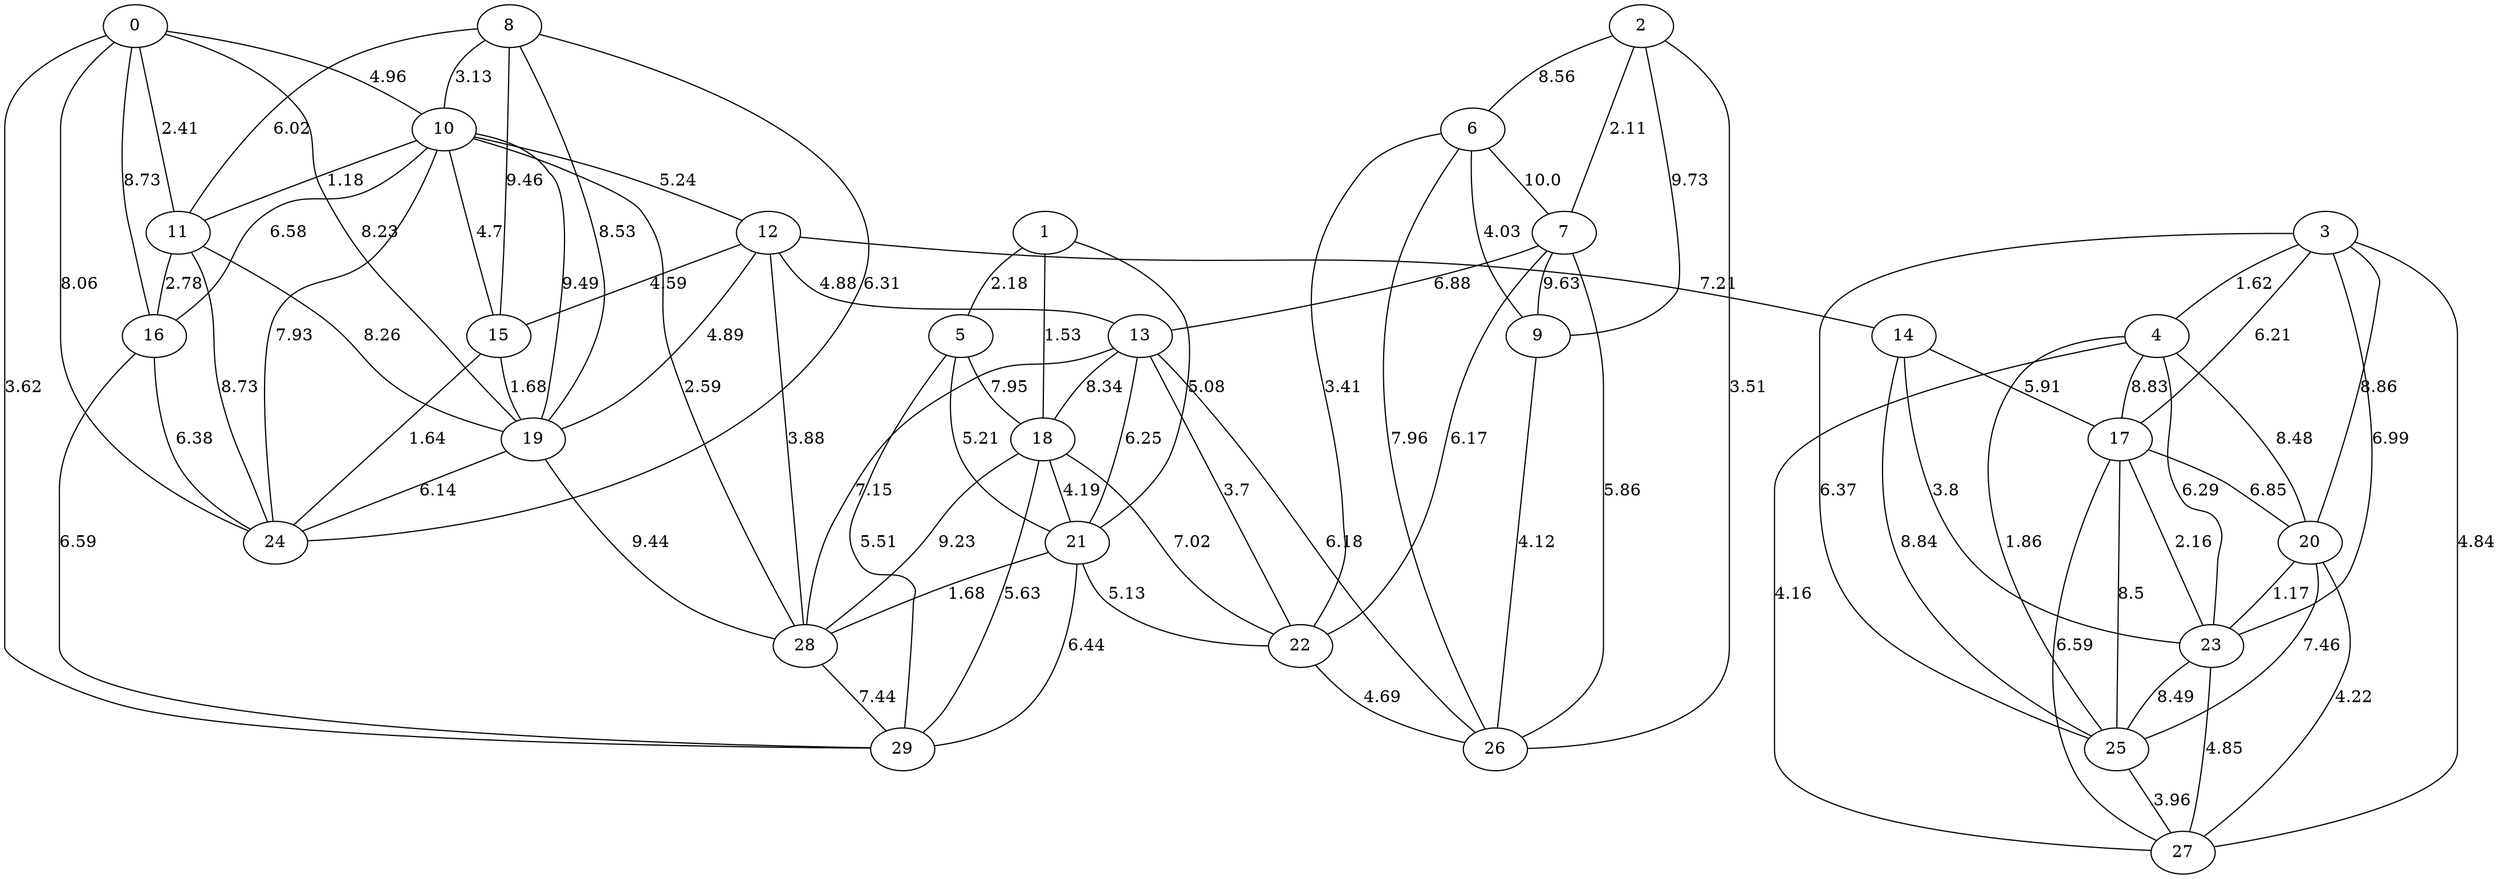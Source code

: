 graph G {
"0";
"1";
"2";
"3";
"4";
"5";
"6";
"7";
"8";
"9";
"10";
"11";
"12";
"13";
"14";
"15";
"16";
"17";
"18";
"19";
"20";
"21";
"22";
"23";
"24";
"25";
"26";
"27";
"28";
"29";
    "9" -- "26"[label="4.12", len="4.12"];
    "6" -- "9"[label="4.03", len="4.03"];
    "14" -- "17"[label="5.91", len="5.91"];
    "20" -- "25"[label="7.46", len="7.46"];
    "21" -- "28"[label="1.68", len="1.68"];
    "17" -- "20"[label="6.85", len="6.85"];
    "0" -- "10"[label="4.96", len="4.96"];
    "17" -- "25"[label="8.5", len="8.5"];
    "8" -- "24"[label="6.31", len="6.31"];
    "6" -- "7"[label="10.0", len="10.0"];
    "5" -- "18"[label="7.95", len="7.95"];
    "17" -- "23"[label="2.16", len="2.16"];
    "12" -- "28"[label="3.88", len="3.88"];
    "8" -- "15"[label="9.46", len="9.46"];
    "23" -- "25"[label="8.49", len="8.49"];
    "2" -- "6"[label="8.56", len="8.56"];
    "3" -- "23"[label="6.99", len="6.99"];
    "19" -- "24"[label="6.14", len="6.14"];
    "10" -- "24"[label="7.93", len="7.93"];
    "5" -- "21"[label="5.21", len="5.21"];
    "7" -- "22"[label="6.17", len="6.17"];
    "6" -- "26"[label="7.96", len="7.96"];
    "11" -- "16"[label="2.78", len="2.78"];
    "1" -- "21"[label="5.08", len="5.08"];
    "22" -- "26"[label="4.69", len="4.69"];
    "13" -- "26"[label="6.18", len="6.18"];
    "3" -- "17"[label="6.21", len="6.21"];
    "12" -- "13"[label="4.88", len="4.88"];
    "0" -- "24"[label="8.06", len="8.06"];
    "16" -- "29"[label="6.59", len="6.59"];
    "1" -- "5"[label="2.18", len="2.18"];
    "0" -- "11"[label="2.41", len="2.41"];
    "3" -- "27"[label="4.84", len="4.84"];
    "19" -- "28"[label="9.44", len="9.44"];
    "10" -- "19"[label="9.49", len="9.49"];
    "18" -- "21"[label="4.19", len="4.19"];
    "17" -- "27"[label="6.59", len="6.59"];
    "2" -- "7"[label="2.11", len="2.11"];
    "14" -- "25"[label="8.84", len="8.84"];
    "4" -- "17"[label="8.83", len="8.83"];
    "13" -- "22"[label="3.7", len="3.7"];
    "18" -- "22"[label="7.02", len="7.02"];
    "28" -- "29"[label="7.44", len="7.44"];
    "4" -- "27"[label="4.16", len="4.16"];
    "10" -- "15"[label="4.7", len="4.7"];
    "8" -- "19"[label="8.53", len="8.53"];
    "15" -- "19"[label="1.68", len="1.68"];
    "11" -- "19"[label="8.26", len="8.26"];
    "8" -- "10"[label="3.13", len="3.13"];
    "14" -- "23"[label="3.8", len="3.8"];
    "5" -- "29"[label="5.51", len="5.51"];
    "20" -- "27"[label="4.22", len="4.22"];
    "12" -- "14"[label="7.21", len="7.21"];
    "13" -- "28"[label="7.15", len="7.15"];
    "18" -- "28"[label="9.23", len="9.23"];
    "15" -- "24"[label="1.64", len="1.64"];
    "10" -- "16"[label="6.58", len="6.58"];
    "0" -- "19"[label="8.23", len="8.23"];
    "7" -- "13"[label="6.88", len="6.88"];
    "21" -- "29"[label="6.44", len="6.44"];
    "12" -- "19"[label="4.89", len="4.89"];
    "1" -- "18"[label="1.53", len="1.53"];
    "13" -- "18"[label="8.34", len="8.34"];
    "23" -- "27"[label="4.85", len="4.85"];
    "3" -- "4"[label="1.62", len="1.62"];
    "3" -- "25"[label="6.37", len="6.37"];
    "10" -- "11"[label="1.18", len="1.18"];
    "0" -- "16"[label="8.73", len="8.73"];
    "25" -- "27"[label="3.96", len="3.96"];
    "11" -- "24"[label="8.73", len="8.73"];
    "16" -- "24"[label="6.38", len="6.38"];
    "13" -- "21"[label="6.25", len="6.25"];
    "2" -- "26"[label="3.51", len="3.51"];
    "2" -- "9"[label="9.73", len="9.73"];
    "3" -- "20"[label="8.86", len="8.86"];
    "10" -- "12"[label="5.24", len="5.24"];
    "4" -- "23"[label="6.29", len="6.29"];
    "6" -- "22"[label="3.41", len="3.41"];
    "0" -- "29"[label="3.62", len="3.62"];
    "8" -- "11"[label="6.02", len="6.02"];
    "4" -- "25"[label="1.86", len="1.86"];
    "4" -- "20"[label="8.48", len="8.48"];
    "10" -- "28"[label="2.59", len="2.59"];
    "7" -- "9"[label="9.63", len="9.63"];
    "12" -- "15"[label="4.59", len="4.59"];
    "20" -- "23"[label="1.17", len="1.17"];
    "7" -- "26"[label="5.86", len="5.86"];
    "21" -- "22"[label="5.13", len="5.13"];
    "18" -- "29"[label="5.63", len="5.63"];
}
